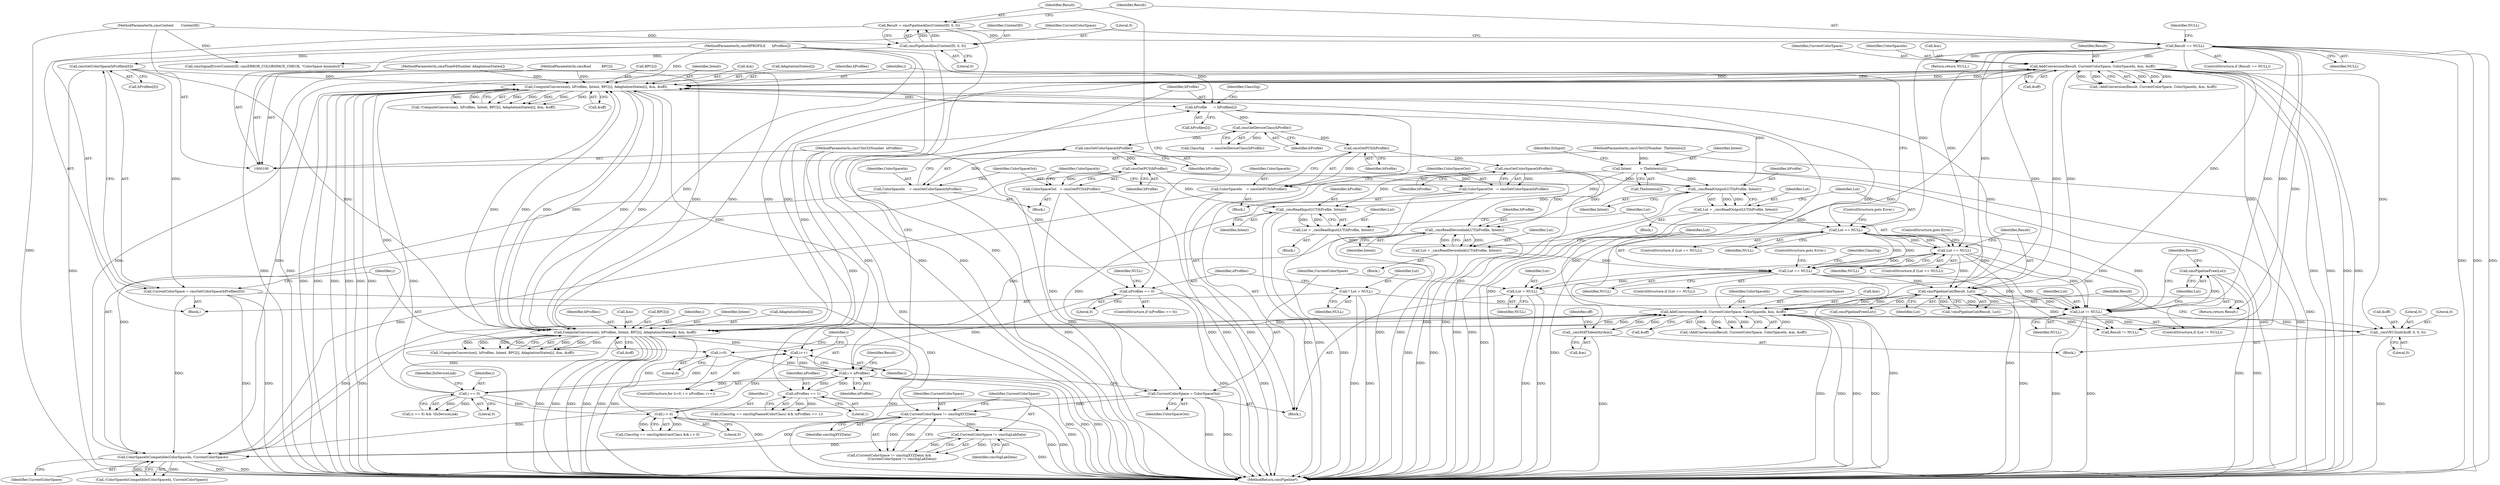 digraph "0_Little-CMS_fefaaa43c382eee632ea3ad0cfa915335140e1db@pointer" {
"1000383" [label="(Call,cmsPipelineFree(Lut))"];
"1000380" [label="(Call,Lut != NULL)"];
"1000330" [label="(Call,Lut == NULL)"];
"1000324" [label="(Call,Lut = _cmsReadOutputLUT(hProfile, Intent))"];
"1000326" [label="(Call,_cmsReadOutputLUT(hProfile, Intent))"];
"1000215" [label="(Call,cmsGetPCS(hProfile))"];
"1000211" [label="(Call,cmsGetColorSpace(hProfile))"];
"1000166" [label="(Call,cmsGetDeviceClass(hProfile))"];
"1000159" [label="(Call,hProfile      = hProfiles[i])"];
"1000336" [label="(Call,ComputeConversion(i, hProfiles, Intent, BPC[i], AdaptationStates[i], &m, &off))"];
"1000179" [label="(Call,i == 0)"];
"1000151" [label="(Call,i < nProfiles)"];
"1000154" [label="(Call,i++)"];
"1000264" [label="(Call,i > 0)"];
"1000270" [label="(Call,ComputeConversion(i, hProfiles, Intent, BPC[i], AdaptationStates[i], &m, &off))"];
"1000143" [label="(Call,cmsGetColorSpace(hProfiles[0]))"];
"1000104" [label="(MethodParameterIn,cmsHPROFILE      hProfiles[])"];
"1000251" [label="(Call,_cmsReadDevicelinkLUT(hProfile, Intent))"];
"1000225" [label="(Call,cmsGetColorSpace(hProfile))"];
"1000221" [label="(Call,cmsGetPCS(hProfile))"];
"1000199" [label="(Call,Intent        = TheIntents[i])"];
"1000103" [label="(MethodParameterIn,cmsUInt32Number  TheIntents[])"];
"1000105" [label="(MethodParameterIn,cmsBool          BPC[])"];
"1000106" [label="(MethodParameterIn,cmsFloat64Number AdaptationStates[])"];
"1000353" [label="(Call,AddConversion(Result, CurrentColorSpace, ColorSpaceIn, &m, &off))"];
"1000364" [label="(Call,cmsPipelineCat(Result, Lut))"];
"1000298" [label="(Call,AddConversion(Result, CurrentColorSpace, ColorSpaceIn, &m, &off))"];
"1000136" [label="(Call,Result == NULL)"];
"1000129" [label="(Call,Result = cmsPipelineAlloc(ContextID, 0, 0))"];
"1000131" [label="(Call,cmsPipelineAlloc(ContextID, 0, 0))"];
"1000101" [label="(MethodParameterIn,cmsContext       ContextID)"];
"1000229" [label="(Call,ColorSpaceIsCompatible(ColorSpaceIn, CurrentColorSpace))"];
"1000209" [label="(Call,ColorSpaceIn    = cmsGetColorSpace(hProfile))"];
"1000219" [label="(Call,ColorSpaceIn    = cmsGetPCS(hProfile))"];
"1000141" [label="(Call,CurrentColorSpace = cmsGetColorSpace(hProfiles[0]))"];
"1000193" [label="(Call,CurrentColorSpace != cmsSigXYZData)"];
"1000373" [label="(Call,CurrentColorSpace = ColorSpaceOut)"];
"1000213" [label="(Call,ColorSpaceOut   = cmsGetPCS(hProfile))"];
"1000223" [label="(Call,ColorSpaceOut   = cmsGetColorSpace(hProfile))"];
"1000196" [label="(Call,CurrentColorSpace != cmsSigLabData)"];
"1000287" [label="(Call,_cmsMAT3identity(&m))"];
"1000290" [label="(Call,_cmsVEC3init(&off, 0, 0, 0))"];
"1000318" [label="(Call,Lut == NULL)"];
"1000312" [label="(Call,Lut = _cmsReadInputLUT(hProfile, Intent))"];
"1000314" [label="(Call,_cmsReadInputLUT(hProfile, Intent))"];
"1000255" [label="(Call,Lut == NULL)"];
"1000249" [label="(Call,Lut = _cmsReadDevicelinkLUT(hProfile, Intent))"];
"1000148" [label="(Call,i=0)"];
"1000124" [label="(Call,nProfiles == 0)"];
"1000102" [label="(MethodParameterIn,cmsUInt32Number  nProfiles)"];
"1000245" [label="(Call,nProfiles == 1)"];
"1000110" [label="(Call,* Lut = NULL)"];
"1000370" [label="(Call,Lut = NULL)"];
"1000219" [label="(Call,ColorSpaceIn    = cmsGetPCS(hProfile))"];
"1000253" [label="(Identifier,Intent)"];
"1000264" [label="(Call,i > 0)"];
"1000211" [label="(Call,cmsGetColorSpace(hProfile))"];
"1000129" [label="(Call,Result = cmsPipelineAlloc(ContextID, 0, 0))"];
"1000336" [label="(Call,ComputeConversion(i, hProfiles, Intent, BPC[i], AdaptationStates[i], &m, &off))"];
"1000251" [label="(Call,_cmsReadDevicelinkLUT(hProfile, Intent))"];
"1000246" [label="(Identifier,nProfiles)"];
"1000293" [label="(Literal,0)"];
"1000339" [label="(Identifier,Intent)"];
"1000216" [label="(Identifier,hProfile)"];
"1000325" [label="(Identifier,Lut)"];
"1000160" [label="(Identifier,hProfile)"];
"1000208" [label="(Block,)"];
"1000298" [label="(Call,AddConversion(Result, CurrentColorSpace, ColorSpaceIn, &m, &off))"];
"1000105" [label="(MethodParameterIn,cmsBool          BPC[])"];
"1000333" [label="(ControlStructure,goto Error;)"];
"1000132" [label="(Identifier,ContextID)"];
"1000167" [label="(Identifier,hProfile)"];
"1000201" [label="(Call,TheIntents[i])"];
"1000224" [label="(Identifier,ColorSpaceOut)"];
"1000324" [label="(Call,Lut = _cmsReadOutputLUT(hProfile, Intent))"];
"1000210" [label="(Identifier,ColorSpaceIn)"];
"1000134" [label="(Literal,0)"];
"1000155" [label="(Identifier,i)"];
"1000371" [label="(Identifier,Lut)"];
"1000270" [label="(Call,ComputeConversion(i, hProfiles, Intent, BPC[i], AdaptationStates[i], &m, &off))"];
"1000346" [label="(Call,&m)"];
"1000126" [label="(Literal,0)"];
"1000315" [label="(Identifier,hProfile)"];
"1000302" [label="(Call,&m)"];
"1000124" [label="(Call,nProfiles == 0)"];
"1000128" [label="(Identifier,NULL)"];
"1000209" [label="(Call,ColorSpaceIn    = cmsGetColorSpace(hProfile))"];
"1000332" [label="(Identifier,NULL)"];
"1000272" [label="(Identifier,hProfiles)"];
"1000231" [label="(Identifier,CurrentColorSpace)"];
"1000225" [label="(Call,cmsGetColorSpace(hProfile))"];
"1000138" [label="(Identifier,NULL)"];
"1000331" [label="(Identifier,Lut)"];
"1000343" [label="(Call,AdaptationStates[i])"];
"1000257" [label="(Identifier,NULL)"];
"1000112" [label="(Identifier,NULL)"];
"1000338" [label="(Identifier,hProfiles)"];
"1000250" [label="(Identifier,Lut)"];
"1000179" [label="(Call,i == 0)"];
"1000195" [label="(Identifier,cmsSigXYZData)"];
"1000148" [label="(Call,i=0)"];
"1000154" [label="(Call,i++)"];
"1000290" [label="(Call,_cmsVEC3init(&off, 0, 0, 0))"];
"1000151" [label="(Call,i < nProfiles)"];
"1000357" [label="(Call,&m)"];
"1000193" [label="(Call,CurrentColorSpace != cmsSigXYZData)"];
"1000142" [label="(Identifier,CurrentColorSpace)"];
"1000291" [label="(Call,&off)"];
"1000269" [label="(Call,!ComputeConversion(i, hProfiles, Intent, BPC[i], AdaptationStates[i], &m, &off))"];
"1000297" [label="(Call,!AddConversion(Result, CurrentColorSpace, ColorSpaceIn, &m, &off))"];
"1000149" [label="(Identifier,i)"];
"1000311" [label="(Block,)"];
"1000317" [label="(ControlStructure,if (Lut == NULL))"];
"1000381" [label="(Identifier,Lut)"];
"1000294" [label="(Literal,0)"];
"1000374" [label="(Identifier,CurrentColorSpace)"];
"1000387" [label="(Identifier,Result)"];
"1000368" [label="(Call,cmsPipelineFree(Lut))"];
"1000212" [label="(Identifier,hProfile)"];
"1000125" [label="(Identifier,nProfiles)"];
"1000366" [label="(Identifier,Lut)"];
"1000288" [label="(Call,&m)"];
"1000312" [label="(Call,Lut = _cmsReadInputLUT(hProfile, Intent))"];
"1000206" [label="(Identifier,lIsInput)"];
"1000226" [label="(Identifier,hProfile)"];
"1000280" [label="(Call,&m)"];
"1000110" [label="(Call,* Lut = NULL)"];
"1000352" [label="(Call,!AddConversion(Result, CurrentColorSpace, ColorSpaceIn, &m, &off))"];
"1000287" [label="(Call,_cmsMAT3identity(&m))"];
"1000301" [label="(Identifier,ColorSpaceIn)"];
"1000382" [label="(Identifier,NULL)"];
"1000370" [label="(Call,Lut = NULL)"];
"1000166" [label="(Call,cmsGetDeviceClass(hProfile))"];
"1000354" [label="(Identifier,Result)"];
"1000136" [label="(Call,Result == NULL)"];
"1000299" [label="(Identifier,Result)"];
"1000248" [label="(Block,)"];
"1000123" [label="(ControlStructure,if (nProfiles == 0))"];
"1000133" [label="(Literal,0)"];
"1000376" [label="(Return,return Result;)"];
"1000318" [label="(Call,Lut == NULL)"];
"1000197" [label="(Identifier,CurrentColorSpace)"];
"1000108" [label="(Block,)"];
"1000194" [label="(Identifier,CurrentColorSpace)"];
"1000353" [label="(Call,AddConversion(Result, CurrentColorSpace, ColorSpaceIn, &m, &off))"];
"1000214" [label="(Identifier,ColorSpaceOut)"];
"1000335" [label="(Call,!ComputeConversion(i, hProfiles, Intent, BPC[i], AdaptationStates[i], &m, &off))"];
"1000314" [label="(Call,_cmsReadInputLUT(hProfile, Intent))"];
"1000255" [label="(Call,Lut == NULL)"];
"1000183" [label="(Identifier,lIsDeviceLink)"];
"1000274" [label="(Call,BPC[i])"];
"1000130" [label="(Identifier,Result)"];
"1000271" [label="(Identifier,i)"];
"1000111" [label="(Identifier,Lut)"];
"1000254" [label="(ControlStructure,if (Lut == NULL))"];
"1000165" [label="(Identifier,ClassSig)"];
"1000323" [label="(Block,)"];
"1000282" [label="(Call,&off)"];
"1000295" [label="(Literal,0)"];
"1000286" [label="(Block,)"];
"1000300" [label="(Identifier,CurrentColorSpace)"];
"1000320" [label="(Identifier,NULL)"];
"1000159" [label="(Call,hProfile      = hProfiles[i])"];
"1000266" [label="(Literal,0)"];
"1000328" [label="(Identifier,Intent)"];
"1000379" [label="(ControlStructure,if (Lut != NULL))"];
"1000156" [label="(Block,)"];
"1000363" [label="(Call,!cmsPipelineCat(Result, Lut))"];
"1000273" [label="(Identifier,Intent)"];
"1000326" [label="(Call,_cmsReadOutputLUT(hProfile, Intent))"];
"1000144" [label="(Call,hProfiles[0])"];
"1000380" [label="(Call,Lut != NULL)"];
"1000247" [label="(Literal,1)"];
"1000313" [label="(Identifier,Lut)"];
"1000260" [label="(Call,ClassSig == cmsSigAbstractClass && i > 0)"];
"1000147" [label="(ControlStructure,for (i=0; i < nProfiles; i++))"];
"1000292" [label="(Identifier,off)"];
"1000141" [label="(Call,CurrentColorSpace = cmsGetColorSpace(hProfiles[0]))"];
"1000215" [label="(Call,cmsGetPCS(hProfile))"];
"1000252" [label="(Identifier,hProfile)"];
"1000150" [label="(Literal,0)"];
"1000384" [label="(Identifier,Lut)"];
"1000222" [label="(Identifier,hProfile)"];
"1000355" [label="(Identifier,CurrentColorSpace)"];
"1000340" [label="(Call,BPC[i])"];
"1000373" [label="(Call,CurrentColorSpace = ColorSpaceOut)"];
"1000372" [label="(Identifier,NULL)"];
"1000327" [label="(Identifier,hProfile)"];
"1000152" [label="(Identifier,i)"];
"1000319" [label="(Identifier,Lut)"];
"1000348" [label="(Call,&off)"];
"1000164" [label="(Call,ClassSig      = cmsGetDeviceClass(hProfile))"];
"1000377" [label="(Identifier,Result)"];
"1000137" [label="(Identifier,Result)"];
"1000140" [label="(Identifier,NULL)"];
"1000153" [label="(Identifier,nProfiles)"];
"1000221" [label="(Call,cmsGetPCS(hProfile))"];
"1000316" [label="(Identifier,Intent)"];
"1000199" [label="(Call,Intent        = TheIntents[i])"];
"1000218" [label="(Block,)"];
"1000386" [label="(Call,Result != NULL)"];
"1000213" [label="(Call,ColorSpaceOut   = cmsGetPCS(hProfile))"];
"1000139" [label="(Return,return NULL;)"];
"1000321" [label="(ControlStructure,goto Error;)"];
"1000359" [label="(Call,&off)"];
"1000161" [label="(Call,hProfiles[i])"];
"1000200" [label="(Identifier,Intent)"];
"1000265" [label="(Identifier,i)"];
"1000245" [label="(Call,nProfiles == 1)"];
"1000106" [label="(MethodParameterIn,cmsFloat64Number AdaptationStates[])"];
"1000356" [label="(Identifier,ColorSpaceIn)"];
"1000258" [label="(ControlStructure,goto Error;)"];
"1000230" [label="(Identifier,ColorSpaceIn)"];
"1000262" [label="(Identifier,ClassSig)"];
"1000395" [label="(MethodReturn,cmsPipeline*)"];
"1000364" [label="(Call,cmsPipelineCat(Result, Lut))"];
"1000143" [label="(Call,cmsGetColorSpace(hProfiles[0]))"];
"1000180" [label="(Identifier,i)"];
"1000103" [label="(MethodParameterIn,cmsUInt32Number  TheIntents[])"];
"1000256" [label="(Identifier,Lut)"];
"1000104" [label="(MethodParameterIn,cmsHPROFILE      hProfiles[])"];
"1000102" [label="(MethodParameterIn,cmsUInt32Number  nProfiles)"];
"1000241" [label="(Call,(ClassSig == cmsSigNamedColorClass) && (nProfiles == 1))"];
"1000220" [label="(Identifier,ColorSpaceIn)"];
"1000181" [label="(Literal,0)"];
"1000135" [label="(ControlStructure,if (Result == NULL))"];
"1000233" [label="(Call,cmsSignalError(ContextID, cmsERROR_COLORSPACE_CHECK, \"ColorSpace mismatch\"))"];
"1000198" [label="(Identifier,cmsSigLabData)"];
"1000383" [label="(Call,cmsPipelineFree(Lut))"];
"1000304" [label="(Call,&off)"];
"1000228" [label="(Call,!ColorSpaceIsCompatible(ColorSpaceIn, CurrentColorSpace))"];
"1000196" [label="(Call,CurrentColorSpace != cmsSigLabData)"];
"1000192" [label="(Call,(CurrentColorSpace != cmsSigXYZData) &&\n                        (CurrentColorSpace != cmsSigLabData))"];
"1000223" [label="(Call,ColorSpaceOut   = cmsGetColorSpace(hProfile))"];
"1000329" [label="(ControlStructure,if (Lut == NULL))"];
"1000365" [label="(Identifier,Result)"];
"1000330" [label="(Call,Lut == NULL)"];
"1000178" [label="(Call,(i == 0) && !lIsDeviceLink)"];
"1000375" [label="(Identifier,ColorSpaceOut)"];
"1000131" [label="(Call,cmsPipelineAlloc(ContextID, 0, 0))"];
"1000101" [label="(MethodParameterIn,cmsContext       ContextID)"];
"1000337" [label="(Identifier,i)"];
"1000249" [label="(Call,Lut = _cmsReadDevicelinkLUT(hProfile, Intent))"];
"1000277" [label="(Call,AdaptationStates[i])"];
"1000229" [label="(Call,ColorSpaceIsCompatible(ColorSpaceIn, CurrentColorSpace))"];
"1000383" -> "1000379"  [label="AST: "];
"1000383" -> "1000384"  [label="CFG: "];
"1000384" -> "1000383"  [label="AST: "];
"1000387" -> "1000383"  [label="CFG: "];
"1000383" -> "1000395"  [label="DDG: "];
"1000383" -> "1000395"  [label="DDG: "];
"1000380" -> "1000383"  [label="DDG: "];
"1000380" -> "1000379"  [label="AST: "];
"1000380" -> "1000382"  [label="CFG: "];
"1000381" -> "1000380"  [label="AST: "];
"1000382" -> "1000380"  [label="AST: "];
"1000384" -> "1000380"  [label="CFG: "];
"1000387" -> "1000380"  [label="CFG: "];
"1000380" -> "1000395"  [label="DDG: "];
"1000380" -> "1000395"  [label="DDG: "];
"1000330" -> "1000380"  [label="DDG: "];
"1000330" -> "1000380"  [label="DDG: "];
"1000318" -> "1000380"  [label="DDG: "];
"1000318" -> "1000380"  [label="DDG: "];
"1000364" -> "1000380"  [label="DDG: "];
"1000255" -> "1000380"  [label="DDG: "];
"1000255" -> "1000380"  [label="DDG: "];
"1000110" -> "1000380"  [label="DDG: "];
"1000370" -> "1000380"  [label="DDG: "];
"1000136" -> "1000380"  [label="DDG: "];
"1000380" -> "1000386"  [label="DDG: "];
"1000330" -> "1000329"  [label="AST: "];
"1000330" -> "1000332"  [label="CFG: "];
"1000331" -> "1000330"  [label="AST: "];
"1000332" -> "1000330"  [label="AST: "];
"1000333" -> "1000330"  [label="CFG: "];
"1000337" -> "1000330"  [label="CFG: "];
"1000330" -> "1000395"  [label="DDG: "];
"1000330" -> "1000255"  [label="DDG: "];
"1000330" -> "1000318"  [label="DDG: "];
"1000324" -> "1000330"  [label="DDG: "];
"1000136" -> "1000330"  [label="DDG: "];
"1000255" -> "1000330"  [label="DDG: "];
"1000318" -> "1000330"  [label="DDG: "];
"1000330" -> "1000364"  [label="DDG: "];
"1000330" -> "1000370"  [label="DDG: "];
"1000324" -> "1000323"  [label="AST: "];
"1000324" -> "1000326"  [label="CFG: "];
"1000325" -> "1000324"  [label="AST: "];
"1000326" -> "1000324"  [label="AST: "];
"1000331" -> "1000324"  [label="CFG: "];
"1000324" -> "1000395"  [label="DDG: "];
"1000326" -> "1000324"  [label="DDG: "];
"1000326" -> "1000324"  [label="DDG: "];
"1000326" -> "1000328"  [label="CFG: "];
"1000327" -> "1000326"  [label="AST: "];
"1000328" -> "1000326"  [label="AST: "];
"1000326" -> "1000395"  [label="DDG: "];
"1000326" -> "1000395"  [label="DDG: "];
"1000215" -> "1000326"  [label="DDG: "];
"1000225" -> "1000326"  [label="DDG: "];
"1000199" -> "1000326"  [label="DDG: "];
"1000326" -> "1000336"  [label="DDG: "];
"1000215" -> "1000213"  [label="AST: "];
"1000215" -> "1000216"  [label="CFG: "];
"1000216" -> "1000215"  [label="AST: "];
"1000213" -> "1000215"  [label="CFG: "];
"1000215" -> "1000395"  [label="DDG: "];
"1000215" -> "1000213"  [label="DDG: "];
"1000211" -> "1000215"  [label="DDG: "];
"1000215" -> "1000251"  [label="DDG: "];
"1000215" -> "1000314"  [label="DDG: "];
"1000211" -> "1000209"  [label="AST: "];
"1000211" -> "1000212"  [label="CFG: "];
"1000212" -> "1000211"  [label="AST: "];
"1000209" -> "1000211"  [label="CFG: "];
"1000211" -> "1000209"  [label="DDG: "];
"1000166" -> "1000211"  [label="DDG: "];
"1000166" -> "1000164"  [label="AST: "];
"1000166" -> "1000167"  [label="CFG: "];
"1000167" -> "1000166"  [label="AST: "];
"1000164" -> "1000166"  [label="CFG: "];
"1000166" -> "1000164"  [label="DDG: "];
"1000159" -> "1000166"  [label="DDG: "];
"1000166" -> "1000221"  [label="DDG: "];
"1000159" -> "1000156"  [label="AST: "];
"1000159" -> "1000161"  [label="CFG: "];
"1000160" -> "1000159"  [label="AST: "];
"1000161" -> "1000159"  [label="AST: "];
"1000165" -> "1000159"  [label="CFG: "];
"1000159" -> "1000395"  [label="DDG: "];
"1000336" -> "1000159"  [label="DDG: "];
"1000270" -> "1000159"  [label="DDG: "];
"1000104" -> "1000159"  [label="DDG: "];
"1000336" -> "1000335"  [label="AST: "];
"1000336" -> "1000348"  [label="CFG: "];
"1000337" -> "1000336"  [label="AST: "];
"1000338" -> "1000336"  [label="AST: "];
"1000339" -> "1000336"  [label="AST: "];
"1000340" -> "1000336"  [label="AST: "];
"1000343" -> "1000336"  [label="AST: "];
"1000346" -> "1000336"  [label="AST: "];
"1000348" -> "1000336"  [label="AST: "];
"1000335" -> "1000336"  [label="CFG: "];
"1000336" -> "1000395"  [label="DDG: "];
"1000336" -> "1000395"  [label="DDG: "];
"1000336" -> "1000395"  [label="DDG: "];
"1000336" -> "1000395"  [label="DDG: "];
"1000336" -> "1000395"  [label="DDG: "];
"1000336" -> "1000395"  [label="DDG: "];
"1000336" -> "1000395"  [label="DDG: "];
"1000336" -> "1000154"  [label="DDG: "];
"1000336" -> "1000270"  [label="DDG: "];
"1000336" -> "1000270"  [label="DDG: "];
"1000336" -> "1000270"  [label="DDG: "];
"1000336" -> "1000335"  [label="DDG: "];
"1000336" -> "1000335"  [label="DDG: "];
"1000336" -> "1000335"  [label="DDG: "];
"1000336" -> "1000335"  [label="DDG: "];
"1000336" -> "1000335"  [label="DDG: "];
"1000336" -> "1000335"  [label="DDG: "];
"1000336" -> "1000335"  [label="DDG: "];
"1000179" -> "1000336"  [label="DDG: "];
"1000143" -> "1000336"  [label="DDG: "];
"1000270" -> "1000336"  [label="DDG: "];
"1000270" -> "1000336"  [label="DDG: "];
"1000270" -> "1000336"  [label="DDG: "];
"1000104" -> "1000336"  [label="DDG: "];
"1000105" -> "1000336"  [label="DDG: "];
"1000106" -> "1000336"  [label="DDG: "];
"1000353" -> "1000336"  [label="DDG: "];
"1000353" -> "1000336"  [label="DDG: "];
"1000298" -> "1000336"  [label="DDG: "];
"1000298" -> "1000336"  [label="DDG: "];
"1000336" -> "1000353"  [label="DDG: "];
"1000336" -> "1000353"  [label="DDG: "];
"1000179" -> "1000178"  [label="AST: "];
"1000179" -> "1000181"  [label="CFG: "];
"1000180" -> "1000179"  [label="AST: "];
"1000181" -> "1000179"  [label="AST: "];
"1000183" -> "1000179"  [label="CFG: "];
"1000178" -> "1000179"  [label="CFG: "];
"1000179" -> "1000395"  [label="DDG: "];
"1000179" -> "1000154"  [label="DDG: "];
"1000179" -> "1000178"  [label="DDG: "];
"1000179" -> "1000178"  [label="DDG: "];
"1000151" -> "1000179"  [label="DDG: "];
"1000179" -> "1000264"  [label="DDG: "];
"1000179" -> "1000270"  [label="DDG: "];
"1000151" -> "1000147"  [label="AST: "];
"1000151" -> "1000153"  [label="CFG: "];
"1000152" -> "1000151"  [label="AST: "];
"1000153" -> "1000151"  [label="AST: "];
"1000160" -> "1000151"  [label="CFG: "];
"1000377" -> "1000151"  [label="CFG: "];
"1000151" -> "1000395"  [label="DDG: "];
"1000151" -> "1000395"  [label="DDG: "];
"1000151" -> "1000395"  [label="DDG: "];
"1000154" -> "1000151"  [label="DDG: "];
"1000148" -> "1000151"  [label="DDG: "];
"1000124" -> "1000151"  [label="DDG: "];
"1000245" -> "1000151"  [label="DDG: "];
"1000102" -> "1000151"  [label="DDG: "];
"1000151" -> "1000245"  [label="DDG: "];
"1000154" -> "1000147"  [label="AST: "];
"1000154" -> "1000155"  [label="CFG: "];
"1000155" -> "1000154"  [label="AST: "];
"1000152" -> "1000154"  [label="CFG: "];
"1000264" -> "1000154"  [label="DDG: "];
"1000270" -> "1000154"  [label="DDG: "];
"1000264" -> "1000260"  [label="AST: "];
"1000264" -> "1000266"  [label="CFG: "];
"1000265" -> "1000264"  [label="AST: "];
"1000266" -> "1000264"  [label="AST: "];
"1000260" -> "1000264"  [label="CFG: "];
"1000264" -> "1000395"  [label="DDG: "];
"1000264" -> "1000260"  [label="DDG: "];
"1000264" -> "1000260"  [label="DDG: "];
"1000264" -> "1000270"  [label="DDG: "];
"1000270" -> "1000269"  [label="AST: "];
"1000270" -> "1000282"  [label="CFG: "];
"1000271" -> "1000270"  [label="AST: "];
"1000272" -> "1000270"  [label="AST: "];
"1000273" -> "1000270"  [label="AST: "];
"1000274" -> "1000270"  [label="AST: "];
"1000277" -> "1000270"  [label="AST: "];
"1000280" -> "1000270"  [label="AST: "];
"1000282" -> "1000270"  [label="AST: "];
"1000269" -> "1000270"  [label="CFG: "];
"1000270" -> "1000395"  [label="DDG: "];
"1000270" -> "1000395"  [label="DDG: "];
"1000270" -> "1000395"  [label="DDG: "];
"1000270" -> "1000395"  [label="DDG: "];
"1000270" -> "1000395"  [label="DDG: "];
"1000270" -> "1000395"  [label="DDG: "];
"1000270" -> "1000395"  [label="DDG: "];
"1000270" -> "1000269"  [label="DDG: "];
"1000270" -> "1000269"  [label="DDG: "];
"1000270" -> "1000269"  [label="DDG: "];
"1000270" -> "1000269"  [label="DDG: "];
"1000270" -> "1000269"  [label="DDG: "];
"1000270" -> "1000269"  [label="DDG: "];
"1000270" -> "1000269"  [label="DDG: "];
"1000143" -> "1000270"  [label="DDG: "];
"1000104" -> "1000270"  [label="DDG: "];
"1000251" -> "1000270"  [label="DDG: "];
"1000105" -> "1000270"  [label="DDG: "];
"1000106" -> "1000270"  [label="DDG: "];
"1000353" -> "1000270"  [label="DDG: "];
"1000353" -> "1000270"  [label="DDG: "];
"1000298" -> "1000270"  [label="DDG: "];
"1000298" -> "1000270"  [label="DDG: "];
"1000270" -> "1000298"  [label="DDG: "];
"1000270" -> "1000298"  [label="DDG: "];
"1000143" -> "1000141"  [label="AST: "];
"1000143" -> "1000144"  [label="CFG: "];
"1000144" -> "1000143"  [label="AST: "];
"1000141" -> "1000143"  [label="CFG: "];
"1000143" -> "1000395"  [label="DDG: "];
"1000143" -> "1000141"  [label="DDG: "];
"1000104" -> "1000143"  [label="DDG: "];
"1000104" -> "1000100"  [label="AST: "];
"1000104" -> "1000395"  [label="DDG: "];
"1000251" -> "1000249"  [label="AST: "];
"1000251" -> "1000253"  [label="CFG: "];
"1000252" -> "1000251"  [label="AST: "];
"1000253" -> "1000251"  [label="AST: "];
"1000249" -> "1000251"  [label="CFG: "];
"1000251" -> "1000395"  [label="DDG: "];
"1000251" -> "1000395"  [label="DDG: "];
"1000251" -> "1000249"  [label="DDG: "];
"1000251" -> "1000249"  [label="DDG: "];
"1000225" -> "1000251"  [label="DDG: "];
"1000199" -> "1000251"  [label="DDG: "];
"1000225" -> "1000223"  [label="AST: "];
"1000225" -> "1000226"  [label="CFG: "];
"1000226" -> "1000225"  [label="AST: "];
"1000223" -> "1000225"  [label="CFG: "];
"1000225" -> "1000395"  [label="DDG: "];
"1000225" -> "1000223"  [label="DDG: "];
"1000221" -> "1000225"  [label="DDG: "];
"1000225" -> "1000314"  [label="DDG: "];
"1000221" -> "1000219"  [label="AST: "];
"1000221" -> "1000222"  [label="CFG: "];
"1000222" -> "1000221"  [label="AST: "];
"1000219" -> "1000221"  [label="CFG: "];
"1000221" -> "1000219"  [label="DDG: "];
"1000199" -> "1000156"  [label="AST: "];
"1000199" -> "1000201"  [label="CFG: "];
"1000200" -> "1000199"  [label="AST: "];
"1000201" -> "1000199"  [label="AST: "];
"1000206" -> "1000199"  [label="CFG: "];
"1000199" -> "1000395"  [label="DDG: "];
"1000199" -> "1000395"  [label="DDG: "];
"1000103" -> "1000199"  [label="DDG: "];
"1000199" -> "1000314"  [label="DDG: "];
"1000103" -> "1000100"  [label="AST: "];
"1000103" -> "1000395"  [label="DDG: "];
"1000105" -> "1000100"  [label="AST: "];
"1000105" -> "1000395"  [label="DDG: "];
"1000106" -> "1000100"  [label="AST: "];
"1000106" -> "1000395"  [label="DDG: "];
"1000353" -> "1000352"  [label="AST: "];
"1000353" -> "1000359"  [label="CFG: "];
"1000354" -> "1000353"  [label="AST: "];
"1000355" -> "1000353"  [label="AST: "];
"1000356" -> "1000353"  [label="AST: "];
"1000357" -> "1000353"  [label="AST: "];
"1000359" -> "1000353"  [label="AST: "];
"1000352" -> "1000353"  [label="CFG: "];
"1000353" -> "1000395"  [label="DDG: "];
"1000353" -> "1000395"  [label="DDG: "];
"1000353" -> "1000395"  [label="DDG: "];
"1000353" -> "1000395"  [label="DDG: "];
"1000353" -> "1000287"  [label="DDG: "];
"1000353" -> "1000290"  [label="DDG: "];
"1000353" -> "1000352"  [label="DDG: "];
"1000353" -> "1000352"  [label="DDG: "];
"1000353" -> "1000352"  [label="DDG: "];
"1000353" -> "1000352"  [label="DDG: "];
"1000353" -> "1000352"  [label="DDG: "];
"1000364" -> "1000353"  [label="DDG: "];
"1000136" -> "1000353"  [label="DDG: "];
"1000229" -> "1000353"  [label="DDG: "];
"1000229" -> "1000353"  [label="DDG: "];
"1000353" -> "1000364"  [label="DDG: "];
"1000353" -> "1000386"  [label="DDG: "];
"1000364" -> "1000363"  [label="AST: "];
"1000364" -> "1000366"  [label="CFG: "];
"1000365" -> "1000364"  [label="AST: "];
"1000366" -> "1000364"  [label="AST: "];
"1000363" -> "1000364"  [label="CFG: "];
"1000364" -> "1000395"  [label="DDG: "];
"1000364" -> "1000298"  [label="DDG: "];
"1000364" -> "1000363"  [label="DDG: "];
"1000364" -> "1000363"  [label="DDG: "];
"1000298" -> "1000364"  [label="DDG: "];
"1000136" -> "1000364"  [label="DDG: "];
"1000318" -> "1000364"  [label="DDG: "];
"1000255" -> "1000364"  [label="DDG: "];
"1000364" -> "1000368"  [label="DDG: "];
"1000364" -> "1000376"  [label="DDG: "];
"1000364" -> "1000386"  [label="DDG: "];
"1000298" -> "1000297"  [label="AST: "];
"1000298" -> "1000304"  [label="CFG: "];
"1000299" -> "1000298"  [label="AST: "];
"1000300" -> "1000298"  [label="AST: "];
"1000301" -> "1000298"  [label="AST: "];
"1000302" -> "1000298"  [label="AST: "];
"1000304" -> "1000298"  [label="AST: "];
"1000297" -> "1000298"  [label="CFG: "];
"1000298" -> "1000395"  [label="DDG: "];
"1000298" -> "1000395"  [label="DDG: "];
"1000298" -> "1000395"  [label="DDG: "];
"1000298" -> "1000395"  [label="DDG: "];
"1000298" -> "1000287"  [label="DDG: "];
"1000298" -> "1000290"  [label="DDG: "];
"1000298" -> "1000297"  [label="DDG: "];
"1000298" -> "1000297"  [label="DDG: "];
"1000298" -> "1000297"  [label="DDG: "];
"1000298" -> "1000297"  [label="DDG: "];
"1000298" -> "1000297"  [label="DDG: "];
"1000136" -> "1000298"  [label="DDG: "];
"1000229" -> "1000298"  [label="DDG: "];
"1000229" -> "1000298"  [label="DDG: "];
"1000287" -> "1000298"  [label="DDG: "];
"1000290" -> "1000298"  [label="DDG: "];
"1000298" -> "1000386"  [label="DDG: "];
"1000136" -> "1000135"  [label="AST: "];
"1000136" -> "1000138"  [label="CFG: "];
"1000137" -> "1000136"  [label="AST: "];
"1000138" -> "1000136"  [label="AST: "];
"1000140" -> "1000136"  [label="CFG: "];
"1000142" -> "1000136"  [label="CFG: "];
"1000136" -> "1000395"  [label="DDG: "];
"1000136" -> "1000395"  [label="DDG: "];
"1000136" -> "1000395"  [label="DDG: "];
"1000129" -> "1000136"  [label="DDG: "];
"1000136" -> "1000139"  [label="DDG: "];
"1000136" -> "1000255"  [label="DDG: "];
"1000136" -> "1000318"  [label="DDG: "];
"1000136" -> "1000376"  [label="DDG: "];
"1000136" -> "1000386"  [label="DDG: "];
"1000129" -> "1000108"  [label="AST: "];
"1000129" -> "1000131"  [label="CFG: "];
"1000130" -> "1000129"  [label="AST: "];
"1000131" -> "1000129"  [label="AST: "];
"1000137" -> "1000129"  [label="CFG: "];
"1000129" -> "1000395"  [label="DDG: "];
"1000131" -> "1000129"  [label="DDG: "];
"1000131" -> "1000129"  [label="DDG: "];
"1000131" -> "1000134"  [label="CFG: "];
"1000132" -> "1000131"  [label="AST: "];
"1000133" -> "1000131"  [label="AST: "];
"1000134" -> "1000131"  [label="AST: "];
"1000131" -> "1000395"  [label="DDG: "];
"1000101" -> "1000131"  [label="DDG: "];
"1000131" -> "1000233"  [label="DDG: "];
"1000101" -> "1000100"  [label="AST: "];
"1000101" -> "1000395"  [label="DDG: "];
"1000101" -> "1000233"  [label="DDG: "];
"1000229" -> "1000228"  [label="AST: "];
"1000229" -> "1000231"  [label="CFG: "];
"1000230" -> "1000229"  [label="AST: "];
"1000231" -> "1000229"  [label="AST: "];
"1000228" -> "1000229"  [label="CFG: "];
"1000229" -> "1000395"  [label="DDG: "];
"1000229" -> "1000395"  [label="DDG: "];
"1000229" -> "1000228"  [label="DDG: "];
"1000229" -> "1000228"  [label="DDG: "];
"1000209" -> "1000229"  [label="DDG: "];
"1000219" -> "1000229"  [label="DDG: "];
"1000141" -> "1000229"  [label="DDG: "];
"1000193" -> "1000229"  [label="DDG: "];
"1000196" -> "1000229"  [label="DDG: "];
"1000373" -> "1000229"  [label="DDG: "];
"1000209" -> "1000208"  [label="AST: "];
"1000210" -> "1000209"  [label="AST: "];
"1000214" -> "1000209"  [label="CFG: "];
"1000209" -> "1000395"  [label="DDG: "];
"1000219" -> "1000218"  [label="AST: "];
"1000220" -> "1000219"  [label="AST: "];
"1000224" -> "1000219"  [label="CFG: "];
"1000219" -> "1000395"  [label="DDG: "];
"1000141" -> "1000108"  [label="AST: "];
"1000142" -> "1000141"  [label="AST: "];
"1000149" -> "1000141"  [label="CFG: "];
"1000141" -> "1000395"  [label="DDG: "];
"1000141" -> "1000395"  [label="DDG: "];
"1000141" -> "1000193"  [label="DDG: "];
"1000193" -> "1000192"  [label="AST: "];
"1000193" -> "1000195"  [label="CFG: "];
"1000194" -> "1000193"  [label="AST: "];
"1000195" -> "1000193"  [label="AST: "];
"1000197" -> "1000193"  [label="CFG: "];
"1000192" -> "1000193"  [label="CFG: "];
"1000193" -> "1000395"  [label="DDG: "];
"1000193" -> "1000192"  [label="DDG: "];
"1000193" -> "1000192"  [label="DDG: "];
"1000373" -> "1000193"  [label="DDG: "];
"1000193" -> "1000196"  [label="DDG: "];
"1000373" -> "1000156"  [label="AST: "];
"1000373" -> "1000375"  [label="CFG: "];
"1000374" -> "1000373"  [label="AST: "];
"1000375" -> "1000373"  [label="AST: "];
"1000155" -> "1000373"  [label="CFG: "];
"1000373" -> "1000395"  [label="DDG: "];
"1000373" -> "1000395"  [label="DDG: "];
"1000213" -> "1000373"  [label="DDG: "];
"1000223" -> "1000373"  [label="DDG: "];
"1000213" -> "1000208"  [label="AST: "];
"1000214" -> "1000213"  [label="AST: "];
"1000230" -> "1000213"  [label="CFG: "];
"1000213" -> "1000395"  [label="DDG: "];
"1000213" -> "1000395"  [label="DDG: "];
"1000223" -> "1000218"  [label="AST: "];
"1000224" -> "1000223"  [label="AST: "];
"1000230" -> "1000223"  [label="CFG: "];
"1000223" -> "1000395"  [label="DDG: "];
"1000223" -> "1000395"  [label="DDG: "];
"1000196" -> "1000192"  [label="AST: "];
"1000196" -> "1000198"  [label="CFG: "];
"1000197" -> "1000196"  [label="AST: "];
"1000198" -> "1000196"  [label="AST: "];
"1000192" -> "1000196"  [label="CFG: "];
"1000196" -> "1000395"  [label="DDG: "];
"1000196" -> "1000192"  [label="DDG: "];
"1000196" -> "1000192"  [label="DDG: "];
"1000287" -> "1000286"  [label="AST: "];
"1000287" -> "1000288"  [label="CFG: "];
"1000288" -> "1000287"  [label="AST: "];
"1000292" -> "1000287"  [label="CFG: "];
"1000287" -> "1000395"  [label="DDG: "];
"1000290" -> "1000286"  [label="AST: "];
"1000290" -> "1000295"  [label="CFG: "];
"1000291" -> "1000290"  [label="AST: "];
"1000293" -> "1000290"  [label="AST: "];
"1000294" -> "1000290"  [label="AST: "];
"1000295" -> "1000290"  [label="AST: "];
"1000299" -> "1000290"  [label="CFG: "];
"1000290" -> "1000395"  [label="DDG: "];
"1000318" -> "1000317"  [label="AST: "];
"1000318" -> "1000320"  [label="CFG: "];
"1000319" -> "1000318"  [label="AST: "];
"1000320" -> "1000318"  [label="AST: "];
"1000321" -> "1000318"  [label="CFG: "];
"1000365" -> "1000318"  [label="CFG: "];
"1000318" -> "1000395"  [label="DDG: "];
"1000318" -> "1000255"  [label="DDG: "];
"1000312" -> "1000318"  [label="DDG: "];
"1000255" -> "1000318"  [label="DDG: "];
"1000318" -> "1000370"  [label="DDG: "];
"1000312" -> "1000311"  [label="AST: "];
"1000312" -> "1000314"  [label="CFG: "];
"1000313" -> "1000312"  [label="AST: "];
"1000314" -> "1000312"  [label="AST: "];
"1000319" -> "1000312"  [label="CFG: "];
"1000312" -> "1000395"  [label="DDG: "];
"1000314" -> "1000312"  [label="DDG: "];
"1000314" -> "1000312"  [label="DDG: "];
"1000314" -> "1000316"  [label="CFG: "];
"1000315" -> "1000314"  [label="AST: "];
"1000316" -> "1000314"  [label="AST: "];
"1000314" -> "1000395"  [label="DDG: "];
"1000314" -> "1000395"  [label="DDG: "];
"1000255" -> "1000254"  [label="AST: "];
"1000255" -> "1000257"  [label="CFG: "];
"1000256" -> "1000255"  [label="AST: "];
"1000257" -> "1000255"  [label="AST: "];
"1000258" -> "1000255"  [label="CFG: "];
"1000262" -> "1000255"  [label="CFG: "];
"1000255" -> "1000395"  [label="DDG: "];
"1000249" -> "1000255"  [label="DDG: "];
"1000255" -> "1000370"  [label="DDG: "];
"1000249" -> "1000248"  [label="AST: "];
"1000250" -> "1000249"  [label="AST: "];
"1000256" -> "1000249"  [label="CFG: "];
"1000249" -> "1000395"  [label="DDG: "];
"1000148" -> "1000147"  [label="AST: "];
"1000148" -> "1000150"  [label="CFG: "];
"1000149" -> "1000148"  [label="AST: "];
"1000150" -> "1000148"  [label="AST: "];
"1000152" -> "1000148"  [label="CFG: "];
"1000124" -> "1000123"  [label="AST: "];
"1000124" -> "1000126"  [label="CFG: "];
"1000125" -> "1000124"  [label="AST: "];
"1000126" -> "1000124"  [label="AST: "];
"1000128" -> "1000124"  [label="CFG: "];
"1000130" -> "1000124"  [label="CFG: "];
"1000124" -> "1000395"  [label="DDG: "];
"1000124" -> "1000395"  [label="DDG: "];
"1000102" -> "1000124"  [label="DDG: "];
"1000102" -> "1000100"  [label="AST: "];
"1000102" -> "1000395"  [label="DDG: "];
"1000102" -> "1000245"  [label="DDG: "];
"1000245" -> "1000241"  [label="AST: "];
"1000245" -> "1000247"  [label="CFG: "];
"1000246" -> "1000245"  [label="AST: "];
"1000247" -> "1000245"  [label="AST: "];
"1000241" -> "1000245"  [label="CFG: "];
"1000245" -> "1000395"  [label="DDG: "];
"1000245" -> "1000241"  [label="DDG: "];
"1000245" -> "1000241"  [label="DDG: "];
"1000110" -> "1000108"  [label="AST: "];
"1000110" -> "1000112"  [label="CFG: "];
"1000111" -> "1000110"  [label="AST: "];
"1000112" -> "1000110"  [label="AST: "];
"1000125" -> "1000110"  [label="CFG: "];
"1000110" -> "1000395"  [label="DDG: "];
"1000110" -> "1000395"  [label="DDG: "];
"1000370" -> "1000156"  [label="AST: "];
"1000370" -> "1000372"  [label="CFG: "];
"1000371" -> "1000370"  [label="AST: "];
"1000372" -> "1000370"  [label="AST: "];
"1000374" -> "1000370"  [label="CFG: "];
"1000370" -> "1000395"  [label="DDG: "];
"1000370" -> "1000395"  [label="DDG: "];
}
